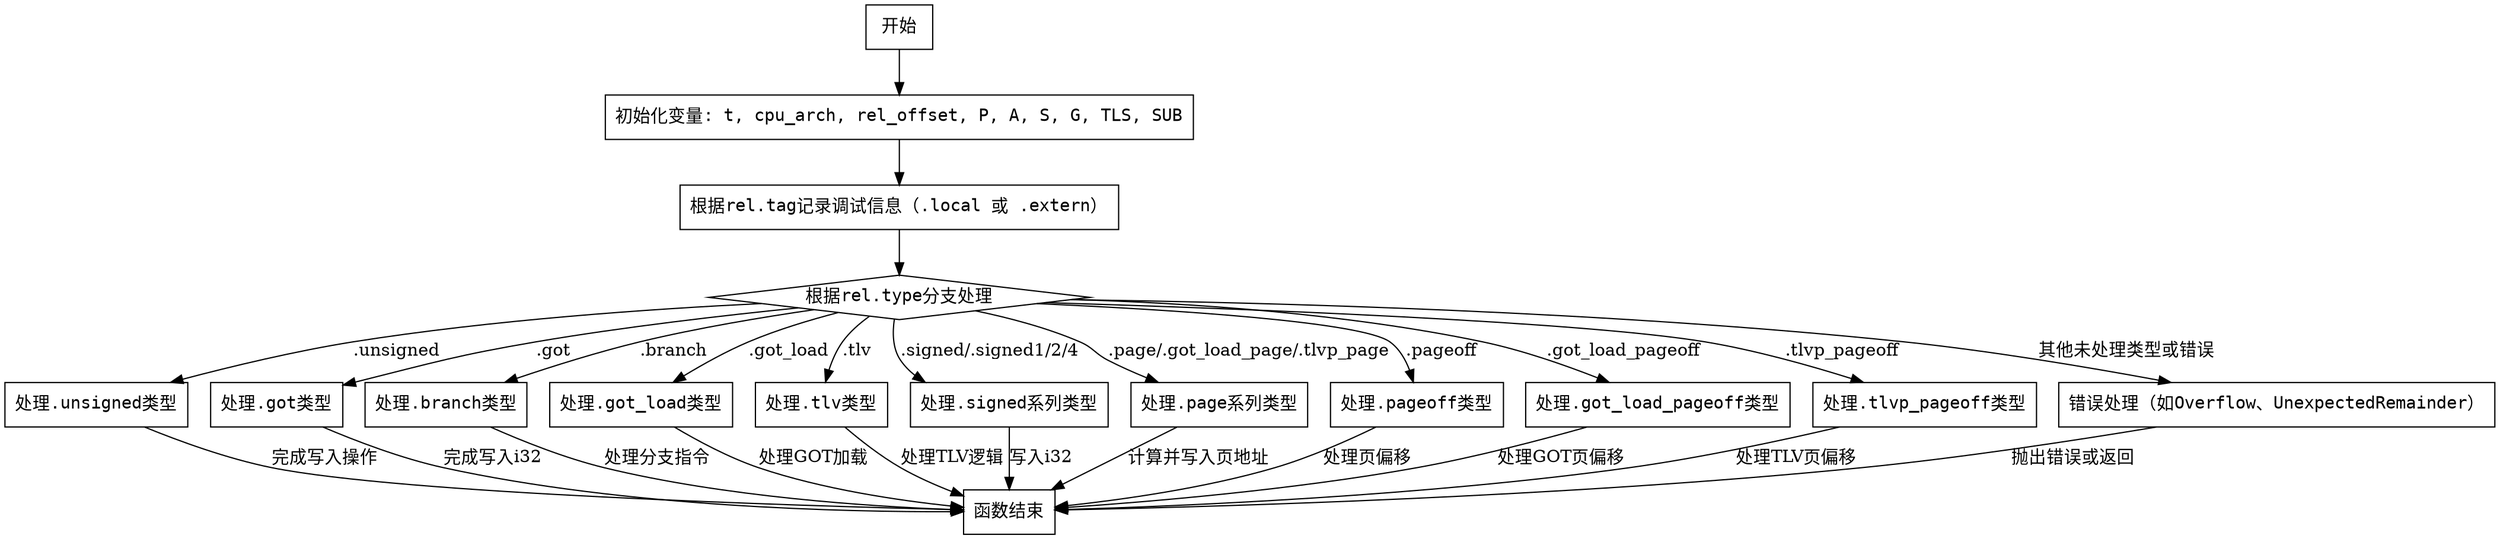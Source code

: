 
digraph resolveRelocInner {
    node [shape=rectangle, fontname="Courier"];
    start [label="开始"];
    init_vars [label="初始化变量: t, cpu_arch, rel_offset, P, A, S, G, TLS, SUB"];
    log_debug [label="根据rel.tag记录调试信息（.local 或 .extern）"];
    switch_rel_type [label="根据rel.type分支处理", shape=diamond];
    handle_unsigned [label="处理.unsigned类型"];
    handle_got [label="处理.got类型"];
    handle_branch [label="处理.branch类型"];
    handle_got_load [label="处理.got_load类型"];
    handle_tlv [label="处理.tlv类型"];
    handle_signed [label="处理.signed系列类型"];
    handle_page [label="处理.page系列类型"];
    handle_pageoff [label="处理.pageoff类型"];
    handle_got_load_pageoff [label="处理.got_load_pageoff类型"];
    handle_tlvp_pageoff [label="处理.tlvp_pageoff类型"];
    error_handling [label="错误处理（如Overflow、UnexpectedRemainder）"];
    end [label="函数结束"];

    start -> init_vars;
    init_vars -> log_debug;
    log_debug -> switch_rel_type;

    switch_rel_type -> handle_unsigned [label=".unsigned"];
    switch_rel_type -> handle_got [label=".got"];
    switch_rel_type -> handle_branch [label=".branch"];
    switch_rel_type -> handle_got_load [label=".got_load"];
    switch_rel_type -> handle_tlv [label=".tlv"];
    switch_rel_type -> handle_signed [label=".signed/.signed1/2/4"];
    switch_rel_type -> handle_page [label=".page/.got_load_page/.tlvp_page"];
    switch_rel_type -> handle_pageoff [label=".pageoff"];
    switch_rel_type -> handle_got_load_pageoff [label=".got_load_pageoff"];
    switch_rel_type -> handle_tlvp_pageoff [label=".tlvp_pageoff"];
    switch_rel_type -> error_handling [label="其他未处理类型或错误"];

    handle_unsigned -> end [label="完成写入操作"];
    handle_got -> end [label="完成写入i32"];
    handle_branch -> end [label="处理分支指令"];
    handle_got_load -> end [label="处理GOT加载"];
    handle_tlv -> end [label="处理TLV逻辑"];
    handle_signed -> end [label="写入i32"];
    handle_page -> end [label="计算并写入页地址"];
    handle_pageoff -> end [label="处理页偏移"];
    handle_got_load_pageoff -> end [label="处理GOT页偏移"];
    handle_tlvp_pageoff -> end [label="处理TLV页偏移"];
    error_handling -> end [label="抛出错误或返回"];
}
